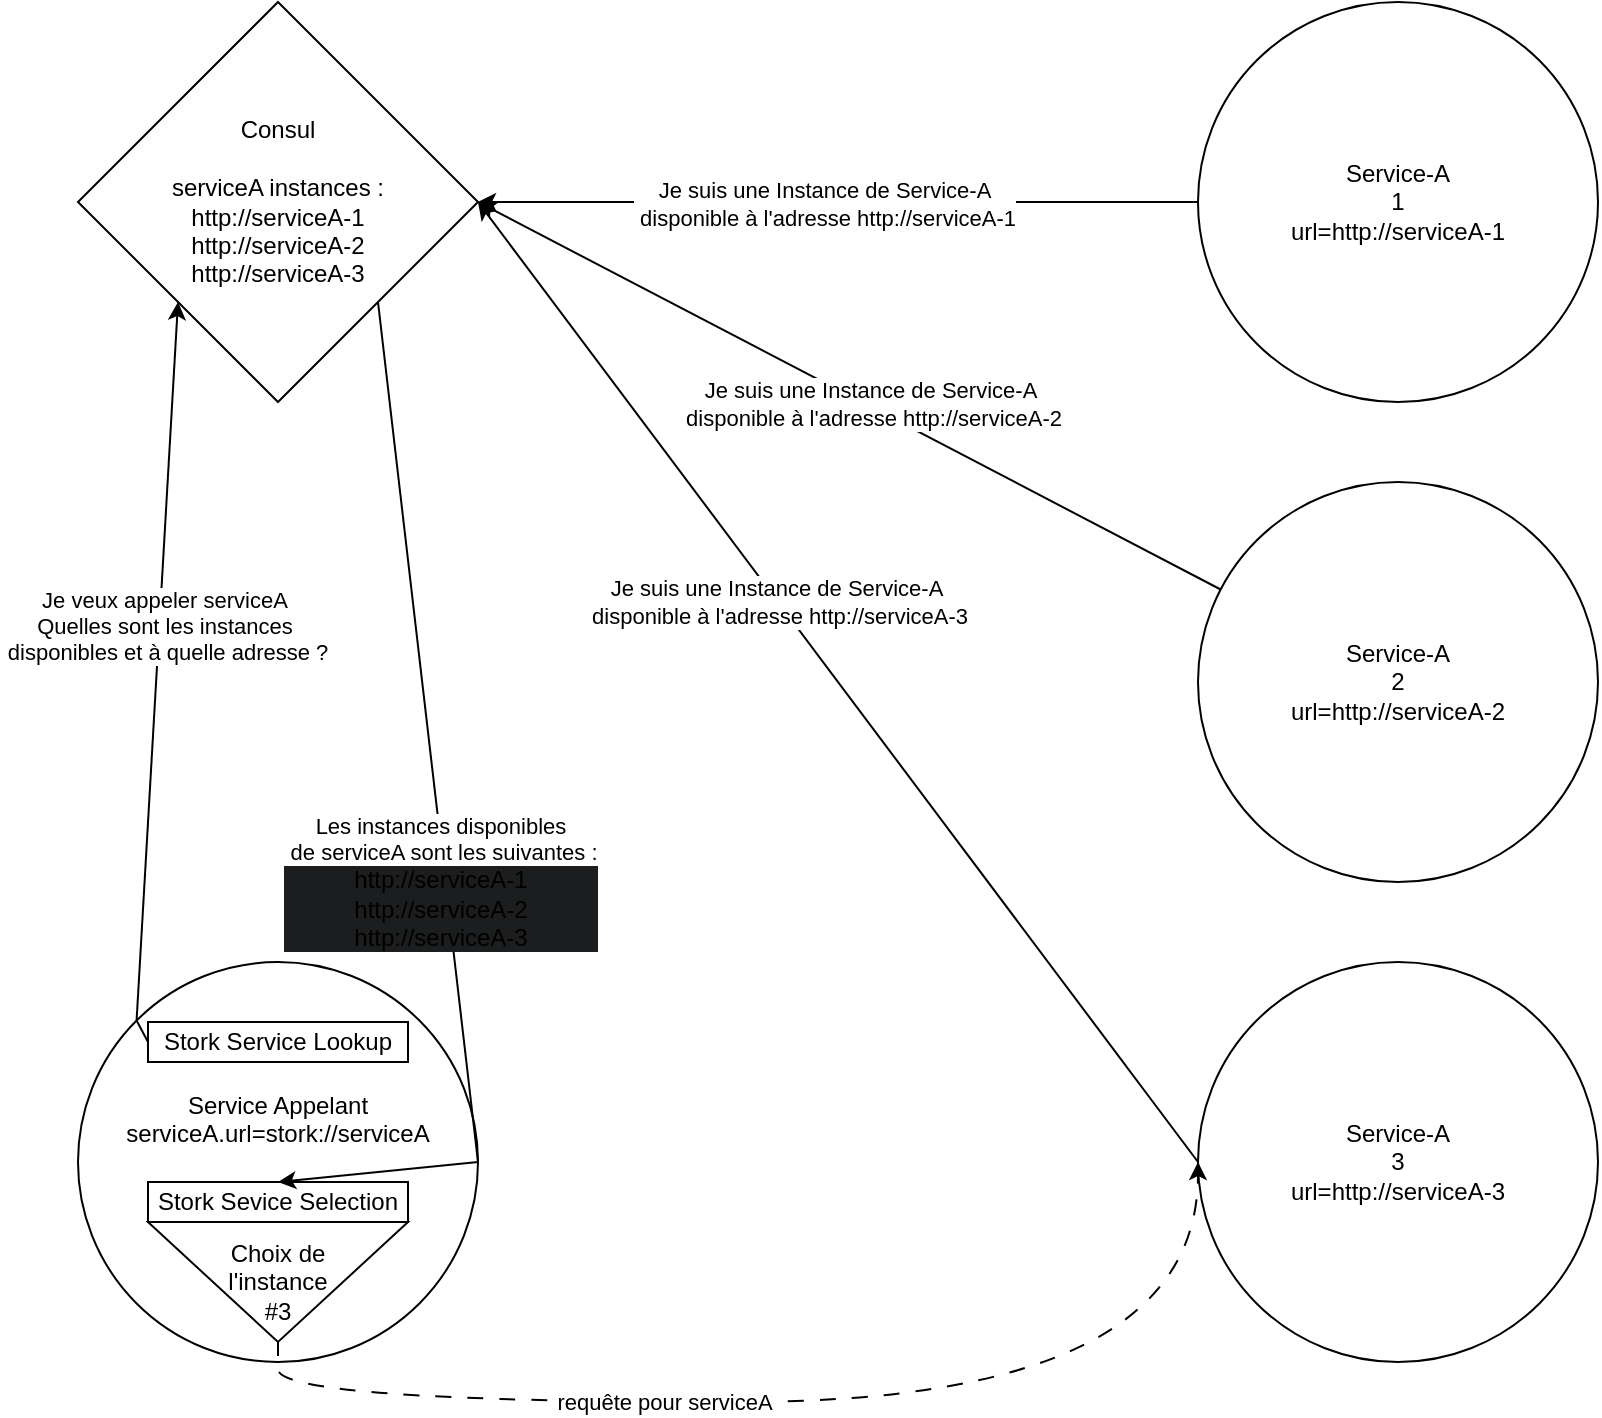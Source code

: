 <mxfile version="24.6.4" type="device">
  <diagram id="Rb-xx0nRkKV6fZcm5l0x" name="Page-1">
    <mxGraphModel dx="1434" dy="839" grid="1" gridSize="10" guides="1" tooltips="1" connect="1" arrows="1" fold="1" page="1" pageScale="1" pageWidth="827" pageHeight="1169" math="0" shadow="0">
      <root>
        <mxCell id="0" />
        <mxCell id="1" parent="0" />
        <mxCell id="_M3FLAj6DLDAGp-XVw2l-19" style="edgeStyle=orthogonalEdgeStyle;rounded=0;orthogonalLoop=1;jettySize=auto;html=1;exitX=1;exitY=0.5;exitDx=0;exitDy=0;" edge="1" parent="1" source="MTE__1G_FNOwgJFrXbpS-5">
          <mxGeometry relative="1" as="geometry">
            <mxPoint x="240" y="620" as="targetPoint" />
          </mxGeometry>
        </mxCell>
        <mxCell id="MTE__1G_FNOwgJFrXbpS-5" value="Service Appelant&lt;br&gt;&lt;div&gt;serviceA.url=stork://serviceA&lt;br&gt;&lt;br&gt;&lt;/div&gt;&lt;div&gt;&lt;br&gt;&lt;/div&gt;&lt;div&gt;&lt;br&gt;&lt;/div&gt;" style="ellipse;whiteSpace=wrap;html=1;aspect=fixed;" parent="1" vertex="1">
          <mxGeometry x="40" y="520" width="200" height="200" as="geometry" />
        </mxCell>
        <mxCell id="_M3FLAj6DLDAGp-XVw2l-18" style="rounded=0;orthogonalLoop=1;jettySize=auto;html=1;exitX=0;exitY=0;exitDx=0;exitDy=0;entryX=0;entryY=0.5;entryDx=0;entryDy=0;startArrow=none;startFill=0;endArrow=none;endFill=0;" edge="1" parent="1" source="MTE__1G_FNOwgJFrXbpS-5" target="_M3FLAj6DLDAGp-XVw2l-17">
          <mxGeometry relative="1" as="geometry" />
        </mxCell>
        <mxCell id="MTE__1G_FNOwgJFrXbpS-2" value="Service-A&lt;br&gt;1&lt;br&gt;url=http://serviceA-1" style="ellipse;whiteSpace=wrap;html=1;aspect=fixed;" parent="1" vertex="1">
          <mxGeometry x="600" y="40" width="200" height="200" as="geometry" />
        </mxCell>
        <mxCell id="MTE__1G_FNOwgJFrXbpS-3" value="Service-A&lt;br&gt;3&lt;br&gt;url=http://serviceA-3" style="ellipse;whiteSpace=wrap;html=1;aspect=fixed;" parent="1" vertex="1">
          <mxGeometry x="600" y="520" width="200" height="200" as="geometry" />
        </mxCell>
        <mxCell id="MTE__1G_FNOwgJFrXbpS-4" value="Service-A&lt;br&gt;2&lt;br&gt;url=http://serviceA-2" style="ellipse;whiteSpace=wrap;html=1;aspect=fixed;" parent="1" vertex="1">
          <mxGeometry x="600" y="280" width="200" height="200" as="geometry" />
        </mxCell>
        <mxCell id="MTE__1G_FNOwgJFrXbpS-6" style="rounded=0;orthogonalLoop=1;jettySize=auto;html=1;exitX=1;exitY=0.5;exitDx=0;exitDy=0;entryX=0;entryY=0.5;entryDx=0;entryDy=0;startArrow=classic;startFill=1;endArrow=none;endFill=0;" parent="1" source="_M3FLAj6DLDAGp-XVw2l-1" target="MTE__1G_FNOwgJFrXbpS-2" edge="1">
          <mxGeometry relative="1" as="geometry" />
        </mxCell>
        <mxCell id="_M3FLAj6DLDAGp-XVw2l-2" value="Je suis une Instance de Service-A&lt;br&gt;&amp;nbsp;disponible à l&#39;adresse http://serviceA-1" style="edgeLabel;html=1;align=center;verticalAlign=middle;resizable=0;points=[];" vertex="1" connectable="0" parent="MTE__1G_FNOwgJFrXbpS-6">
          <mxGeometry x="-0.039" y="-1" relative="1" as="geometry">
            <mxPoint as="offset" />
          </mxGeometry>
        </mxCell>
        <mxCell id="MTE__1G_FNOwgJFrXbpS-7" style="rounded=0;orthogonalLoop=1;jettySize=auto;html=1;startArrow=classic;startFill=1;exitX=1;exitY=0.5;exitDx=0;exitDy=0;endArrow=none;endFill=0;" parent="1" source="_M3FLAj6DLDAGp-XVw2l-1" target="MTE__1G_FNOwgJFrXbpS-4" edge="1">
          <mxGeometry relative="1" as="geometry" />
        </mxCell>
        <mxCell id="_M3FLAj6DLDAGp-XVw2l-3" value="Je suis une Instance de Service-A&lt;br&gt;&amp;nbsp;disponible à l&#39;adresse http://serviceA-2" style="edgeLabel;html=1;align=center;verticalAlign=middle;resizable=0;points=[];" vertex="1" connectable="0" parent="MTE__1G_FNOwgJFrXbpS-7">
          <mxGeometry x="0.053" y="1" relative="1" as="geometry">
            <mxPoint as="offset" />
          </mxGeometry>
        </mxCell>
        <mxCell id="_M3FLAj6DLDAGp-XVw2l-5" style="rounded=0;orthogonalLoop=1;jettySize=auto;html=1;exitX=0;exitY=0;exitDx=0;exitDy=0;entryX=0;entryY=1;entryDx=0;entryDy=0;startArrow=none;startFill=0;" edge="1" parent="1" source="MTE__1G_FNOwgJFrXbpS-5" target="_M3FLAj6DLDAGp-XVw2l-1">
          <mxGeometry relative="1" as="geometry" />
        </mxCell>
        <mxCell id="_M3FLAj6DLDAGp-XVw2l-6" value="Je veux appeler serviceA&lt;br&gt;Quelles sont les instances&lt;br&gt;&amp;nbsp;disponibles et à quelle adresse ?" style="edgeLabel;html=1;align=center;verticalAlign=middle;resizable=0;points=[];" vertex="1" connectable="0" parent="_M3FLAj6DLDAGp-XVw2l-5">
          <mxGeometry x="0.099" y="-2" relative="1" as="geometry">
            <mxPoint as="offset" />
          </mxGeometry>
        </mxCell>
        <mxCell id="MTE__1G_FNOwgJFrXbpS-9" style="rounded=0;orthogonalLoop=1;jettySize=auto;html=1;entryX=0;entryY=0.5;entryDx=0;entryDy=0;startArrow=classic;startFill=1;exitX=1;exitY=0.5;exitDx=0;exitDy=0;endArrow=none;endFill=0;" parent="1" target="MTE__1G_FNOwgJFrXbpS-3" edge="1" source="_M3FLAj6DLDAGp-XVw2l-1">
          <mxGeometry relative="1" as="geometry">
            <mxPoint x="250" y="380" as="sourcePoint" />
            <mxPoint x="610" y="390" as="targetPoint" />
          </mxGeometry>
        </mxCell>
        <mxCell id="_M3FLAj6DLDAGp-XVw2l-4" value="Je suis une Instance de Service-A&lt;br&gt;&amp;nbsp;disponible à l&#39;adresse http://serviceA-3" style="edgeLabel;html=1;align=center;verticalAlign=middle;resizable=0;points=[];" vertex="1" connectable="0" parent="MTE__1G_FNOwgJFrXbpS-9">
          <mxGeometry x="-0.169" y="-1" relative="1" as="geometry">
            <mxPoint as="offset" />
          </mxGeometry>
        </mxCell>
        <mxCell id="_M3FLAj6DLDAGp-XVw2l-7" style="rounded=0;orthogonalLoop=1;jettySize=auto;html=1;exitX=1;exitY=1;exitDx=0;exitDy=0;entryX=1;entryY=0.5;entryDx=0;entryDy=0;endArrow=none;endFill=0;" edge="1" parent="1" source="_M3FLAj6DLDAGp-XVw2l-1" target="MTE__1G_FNOwgJFrXbpS-5">
          <mxGeometry relative="1" as="geometry" />
        </mxCell>
        <mxCell id="_M3FLAj6DLDAGp-XVw2l-8" value="Les instances disponibles&lt;br&gt;&amp;nbsp;de serviceA sont les suivantes :&lt;br&gt;&lt;div style=&quot;font-size: 12px; text-wrap: wrap; background-color: rgb(27, 29, 30);&quot;&gt;http://serviceA-1&lt;br&gt;&lt;/div&gt;&lt;div style=&quot;font-size: 12px; text-wrap: wrap; background-color: rgb(27, 29, 30);&quot;&gt;http://serviceA-2&lt;br&gt;&lt;/div&gt;&lt;div style=&quot;font-size: 12px; text-wrap: wrap; background-color: rgb(27, 29, 30);&quot;&gt;http://serviceA-3&lt;/div&gt;" style="edgeLabel;html=1;align=center;verticalAlign=middle;resizable=0;points=[];" vertex="1" connectable="0" parent="_M3FLAj6DLDAGp-XVw2l-7">
          <mxGeometry x="0.098" y="3" relative="1" as="geometry">
            <mxPoint y="54" as="offset" />
          </mxGeometry>
        </mxCell>
        <mxCell id="_M3FLAj6DLDAGp-XVw2l-1" value="Consul&lt;div&gt;&lt;br&gt;&lt;/div&gt;&lt;div&gt;serviceA instances :&lt;br&gt;http://serviceA-1&lt;br&gt;&lt;/div&gt;&lt;div&gt;http://serviceA-2&lt;br&gt;&lt;/div&gt;&lt;div&gt;http://serviceA-3&lt;br&gt;&lt;/div&gt;" style="rhombus;whiteSpace=wrap;html=1;" vertex="1" parent="1">
          <mxGeometry x="40" y="40" width="200" height="200" as="geometry" />
        </mxCell>
        <mxCell id="_M3FLAj6DLDAGp-XVw2l-12" style="edgeStyle=orthogonalEdgeStyle;rounded=0;orthogonalLoop=1;jettySize=auto;html=1;entryX=0;entryY=0.5;entryDx=0;entryDy=0;dashed=1;dashPattern=8 8;curved=1;" edge="1" parent="1" target="MTE__1G_FNOwgJFrXbpS-3">
          <mxGeometry relative="1" as="geometry">
            <mxPoint x="140" y="710" as="sourcePoint" />
            <Array as="points">
              <mxPoint x="140" y="707" />
              <mxPoint x="140" y="740" />
              <mxPoint x="600" y="740" />
            </Array>
          </mxGeometry>
        </mxCell>
        <mxCell id="_M3FLAj6DLDAGp-XVw2l-13" value="requête pour serviceA" style="edgeLabel;html=1;align=center;verticalAlign=middle;resizable=0;points=[];" vertex="1" connectable="0" parent="_M3FLAj6DLDAGp-XVw2l-12">
          <mxGeometry x="-0.257" relative="1" as="geometry">
            <mxPoint as="offset" />
          </mxGeometry>
        </mxCell>
        <mxCell id="_M3FLAj6DLDAGp-XVw2l-17" value="Stork Service Lookup" style="rounded=0;whiteSpace=wrap;html=1;" vertex="1" parent="1">
          <mxGeometry x="75" y="550" width="130" height="20" as="geometry" />
        </mxCell>
        <mxCell id="_M3FLAj6DLDAGp-XVw2l-20" value="" style="group" vertex="1" connectable="0" parent="1">
          <mxGeometry x="75" y="630" width="130" height="80" as="geometry" />
        </mxCell>
        <mxCell id="_M3FLAj6DLDAGp-XVw2l-9" value="Choix de&lt;br&gt;l&#39;instance&lt;div&gt;#3&lt;/div&gt;" style="triangle;whiteSpace=wrap;html=1;direction=south;" vertex="1" parent="_M3FLAj6DLDAGp-XVw2l-20">
          <mxGeometry y="20" width="130" height="60" as="geometry" />
        </mxCell>
        <mxCell id="_M3FLAj6DLDAGp-XVw2l-15" value="Stork Sevice Selection" style="rounded=0;whiteSpace=wrap;html=1;" vertex="1" parent="_M3FLAj6DLDAGp-XVw2l-20">
          <mxGeometry width="130" height="20" as="geometry" />
        </mxCell>
        <mxCell id="_M3FLAj6DLDAGp-XVw2l-16" style="rounded=0;orthogonalLoop=1;jettySize=auto;html=1;exitX=1;exitY=0.5;exitDx=0;exitDy=0;entryX=0.5;entryY=0;entryDx=0;entryDy=0;" edge="1" parent="1" source="MTE__1G_FNOwgJFrXbpS-5" target="_M3FLAj6DLDAGp-XVw2l-15">
          <mxGeometry relative="1" as="geometry" />
        </mxCell>
      </root>
    </mxGraphModel>
  </diagram>
</mxfile>
